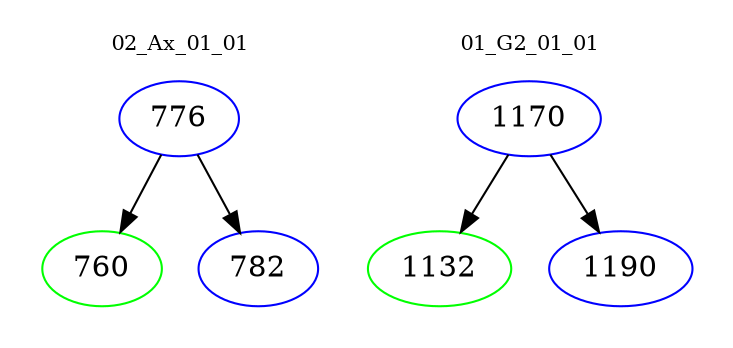 digraph{
subgraph cluster_0 {
color = white
label = "02_Ax_01_01";
fontsize=10;
T0_776 [label="776", color="blue"]
T0_776 -> T0_760 [color="black"]
T0_760 [label="760", color="green"]
T0_776 -> T0_782 [color="black"]
T0_782 [label="782", color="blue"]
}
subgraph cluster_1 {
color = white
label = "01_G2_01_01";
fontsize=10;
T1_1170 [label="1170", color="blue"]
T1_1170 -> T1_1132 [color="black"]
T1_1132 [label="1132", color="green"]
T1_1170 -> T1_1190 [color="black"]
T1_1190 [label="1190", color="blue"]
}
}
